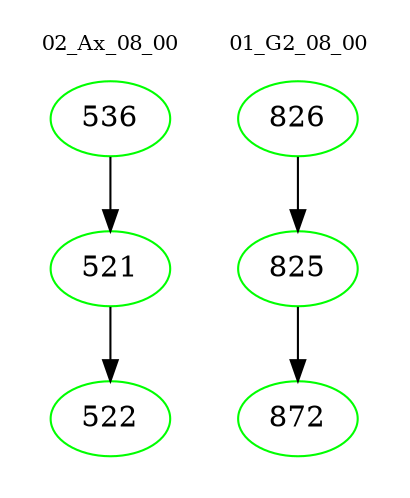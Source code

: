 digraph{
subgraph cluster_0 {
color = white
label = "02_Ax_08_00";
fontsize=10;
T0_536 [label="536", color="green"]
T0_536 -> T0_521 [color="black"]
T0_521 [label="521", color="green"]
T0_521 -> T0_522 [color="black"]
T0_522 [label="522", color="green"]
}
subgraph cluster_1 {
color = white
label = "01_G2_08_00";
fontsize=10;
T1_826 [label="826", color="green"]
T1_826 -> T1_825 [color="black"]
T1_825 [label="825", color="green"]
T1_825 -> T1_872 [color="black"]
T1_872 [label="872", color="green"]
}
}
